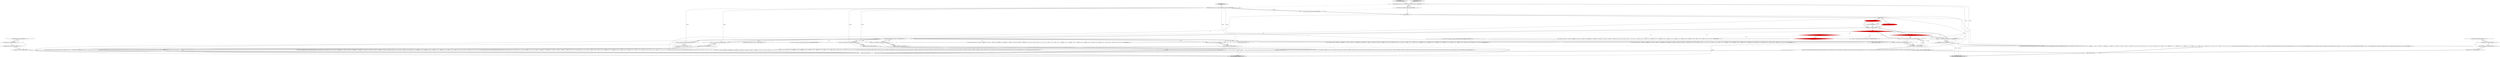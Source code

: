 digraph {
37 [style = filled, label = "_errHandler.recover(this,re)@@@195@@@['0', '0', '1']", fillcolor = white, shape = ellipse image = "AAA0AAABBB3BBB"];
34 [style = filled, label = "{setState(152)match(FOR)setState(153)match(LP)setState(154)match(ID)setState(155)match(IN)setState(156)expression(0)setState(157)match(RP)setState(158)trailer()}@@@145@@@['0', '0', '1']", fillcolor = white, shape = ellipse image = "AAA0AAABBB3BBB"];
10 [style = filled, label = "int _alt@@@7@@@['1', '1', '1']", fillcolor = white, shape = ellipse image = "AAA0AAABBB1BBB"];
1 [style = filled, label = "_localctx = new NewinitializedarrayContext(_localctx)@@@68@@@['1', '1', '0']", fillcolor = white, shape = ellipse image = "AAA0AAABBB1BBB"];
25 [style = filled, label = "arrayinitializer['0', '1', '0']", fillcolor = lightgray, shape = diamond image = "AAA0AAABBB2BBB"];
6 [style = filled, label = "enterRule(_localctx,48,RULE_arrayinitializer)@@@4@@@['1', '1', '0']", fillcolor = white, shape = ellipse image = "AAA0AAABBB1BBB"];
2 [style = filled, label = "(((_la) & ~0x3f) == 0 && ((1L << _la) & ((1L << LBRACE) | (1L << LP) | (1L << NEW) | (1L << BOOLNOT) | (1L << BWNOT) | (1L << ADD) | (1L << SUB) | (1L << INCR) | (1L << DECR))) != 0) || ((((_la - 72)) & ~0x3f) == 0 && ((1L << (_la - 72)) & ((1L << (OCTAL - 72)) | (1L << (HEX - 72)) | (1L << (INTEGER - 72)) | (1L << (DECIMAL - 72)) | (1L << (STRING - 72)) | (1L << (REGEX - 72)) | (1L << (TRUE - 72)) | (1L << (FALSE - 72)) | (1L << (NULL - 72)) | (1L << (TYPE - 72)) | (1L << (ID - 72)))) != 0)@@@83@@@['1', '1', '0']", fillcolor = white, shape = diamond image = "AAA0AAABBB1BBB"];
27 [style = filled, label = "setState(411)@@@8@@@['0', '1', '0']", fillcolor = red, shape = ellipse image = "AAA1AAABBB2BBB"];
60 [style = filled, label = "_localctx = new TryContext(_localctx)@@@162@@@['0', '0', '1']", fillcolor = white, shape = ellipse image = "AAA0AAABBB3BBB"];
51 [style = filled, label = "{setState(143)match(FOR)setState(144)match(LP)setState(145)decltype()setState(146)match(ID)setState(147)match(COLON)setState(148)expression(0)setState(149)match(RP)setState(150)trailer()}@@@124@@@['0', '0', '1']", fillcolor = white, shape = ellipse image = "AAA0AAABBB3BBB"];
15 [style = filled, label = "_localctx = new NewstandardarrayContext(_localctx)@@@11@@@['1', '1', '0']", fillcolor = white, shape = ellipse image = "AAA0AAABBB1BBB"];
21 [style = filled, label = "arrayinitializer['1', '0', '0']", fillcolor = lightgray, shape = diamond image = "AAA0AAABBB1BBB"];
30 [style = filled, label = "_localctx = new IneachContext(_localctx)@@@143@@@['0', '0', '1']", fillcolor = white, shape = ellipse image = "AAA0AAABBB3BBB"];
16 [style = filled, label = "_errHandler.recover(this,re)@@@130@@@['1', '1', '0']", fillcolor = white, shape = ellipse image = "AAA0AAABBB1BBB"];
47 [style = filled, label = "RecognitionException re@@@192@@@['0', '0', '1']", fillcolor = white, shape = diamond image = "AAA0AAABBB3BBB"];
26 [style = filled, label = "getInterpreter().adaptivePredict(_input,37,_ctx)@@@10@@@['0', '1', '0']", fillcolor = red, shape = diamond image = "AAA1AAABBB2BBB"];
0 [style = filled, label = "enterOuterAlt(_localctx,1)@@@12@@@['1', '1', '1']", fillcolor = white, shape = ellipse image = "AAA0AAABBB1BBB"];
19 [style = filled, label = "ArrayinitializerContext _localctx = new ArrayinitializerContext(_ctx,getState())@@@3@@@['1', '1', '0']", fillcolor = white, shape = ellipse image = "AAA0AAABBB1BBB"];
46 [style = filled, label = "enterOuterAlt(_localctx,2)@@@43@@@['0', '0', '1']", fillcolor = white, shape = ellipse image = "AAA0AAABBB3BBB"];
55 [style = filled, label = "return _localctx@@@200@@@['0', '0', '1']", fillcolor = lightgray, shape = ellipse image = "AAA0AAABBB3BBB"];
3 [style = filled, label = "int _la@@@5@@@['1', '1', '1']", fillcolor = white, shape = ellipse image = "AAA0AAABBB1BBB"];
8 [style = filled, label = "_errHandler.sync(this)@@@9@@@['1', '1', '1']", fillcolor = white, shape = ellipse image = "AAA0AAABBB1BBB"];
18 [style = filled, label = "_alt != 2 && _alt != org.antlr.v4.runtime.atn.ATN.INVALID_ALT_NUMBER@@@110@@@['1', '1', '0']", fillcolor = white, shape = diamond image = "AAA0AAABBB1BBB"];
24 [style = filled, label = "getInterpreter().adaptivePredict(_input,33,_ctx)@@@43@@@['0', '1', '0']", fillcolor = red, shape = diamond image = "AAA1AAABBB2BBB"];
39 [style = filled, label = "(((_la) & ~0x3f) == 0 && ((1L << _la) & ((1L << LBRACE) | (1L << LP) | (1L << NEW) | (1L << BOOLNOT) | (1L << BWNOT) | (1L << ADD) | (1L << SUB) | (1L << INCR) | (1L << DECR))) != 0) || ((((_la - 72)) & ~0x3f) == 0 && ((1L << (_la - 72)) & ((1L << (OCTAL - 72)) | (1L << (HEX - 72)) | (1L << (INTEGER - 72)) | (1L << (DECIMAL - 72)) | (1L << (STRING - 72)) | (1L << (REGEX - 72)) | (1L << (TRUE - 72)) | (1L << (FALSE - 72)) | (1L << (NULL - 72)) | (1L << (TYPE - 72)) | (1L << (ID - 72)))) != 0)@@@98@@@['0', '0', '1']", fillcolor = white, shape = diamond image = "AAA0AAABBB3BBB"];
44 [style = filled, label = "_localctx = new EachContext(_localctx)@@@122@@@['0', '0', '1']", fillcolor = white, shape = ellipse image = "AAA0AAABBB3BBB"];
43 [style = filled, label = "RstatementContext _localctx = new RstatementContext(_ctx,getState())@@@3@@@['0', '0', '1']", fillcolor = white, shape = ellipse image = "AAA0AAABBB3BBB"];
49 [style = filled, label = "enterOuterAlt(_localctx,4)@@@123@@@['0', '0', '1']", fillcolor = white, shape = ellipse image = "AAA0AAABBB3BBB"];
38 [style = filled, label = "enterOuterAlt(_localctx,3)@@@70@@@['0', '0', '1']", fillcolor = white, shape = ellipse image = "AAA0AAABBB3BBB"];
11 [style = filled, label = "getInterpreter().adaptivePredict(_input,32,_ctx)@@@43@@@['1', '0', '0']", fillcolor = red, shape = diamond image = "AAA1AAABBB1BBB"];
52 [style = filled, label = "setState(167)@@@8@@@['0', '0', '1']", fillcolor = white, shape = ellipse image = "AAA0AAABBB3BBB"];
61 [style = filled, label = "rstatement['0', '0', '1']", fillcolor = lightgray, shape = diamond image = "AAA0AAABBB3BBB"];
50 [style = filled, label = "{setState(117)match(WHILE)setState(118)match(LP)setState(119)expression(0)setState(120)match(RP)setState(123)switch (_input.LA(1)) {case LBRACK:case LBRACE:case LP:case IF:case WHILE:case DO:case FOR:case CONTINUE:case BREAK:case RETURN:case NEW:case TRY:case THROW:case BOOLNOT:case BWNOT:case ADD:case SUB:case INCR:case DECR:case OCTAL:case HEX:case INTEGER:case DECIMAL:case STRING:case REGEX:case TRUE:case FALSE:case NULL:case TYPE:case ID:{setState(121)trailer()}breakcase SEMICOLON:{setState(122)empty()}breakdefault:throw new NoViableAltException(this)}@@@44@@@['0', '0', '1']", fillcolor = white, shape = ellipse image = "AAA0AAABBB3BBB"];
42 [style = filled, label = "enterRule(_localctx,8,RULE_rstatement)@@@4@@@['0', '0', '1']", fillcolor = white, shape = ellipse image = "AAA0AAABBB3BBB"];
5 [style = filled, label = "{exitRule()}@@@132@@@['1', '1', '0']", fillcolor = white, shape = ellipse image = "AAA0AAABBB1BBB"];
13 [style = filled, label = "{setState(107)match(IF)setState(108)match(LP)setState(109)expression(0)setState(110)match(RP)setState(111)trailer()setState(115)_errHandler.sync(this)switch (getInterpreter().adaptivePredict(_input,5,_ctx)) {case 1:{setState(112)match(ELSE)setState(113)trailer()}breakcase 2:{setState(114)if (!(_input.LA(1) != ELSE)) throw new FailedPredicateException(this,\" _input.LA(1) != ELSE \")}break}@@@13@@@['1', '1', '1']", fillcolor = white, shape = ellipse image = "AAA0AAABBB1BBB"];
53 [style = filled, label = "_input.LA(1)@@@107@@@['0', '0', '1']", fillcolor = white, shape = diamond image = "AAA0AAABBB3BBB"];
35 [style = filled, label = "_localctx.exception = re@@@193@@@['0', '0', '1']", fillcolor = white, shape = ellipse image = "AAA0AAABBB3BBB"];
29 [style = filled, label = "_localctx = new IfContext(_localctx)@@@11@@@['0', '0', '1']", fillcolor = white, shape = ellipse image = "AAA0AAABBB3BBB"];
23 [style = filled, label = "_errHandler.reportError(this,re)@@@129@@@['1', '1', '0']", fillcolor = white, shape = ellipse image = "AAA0AAABBB1BBB"];
58 [style = filled, label = "getInterpreter().adaptivePredict(_input,12,_ctx)@@@10@@@['0', '0', '1']", fillcolor = white, shape = diamond image = "AAA0AAABBB3BBB"];
4 [style = filled, label = "_alt != 2 && _alt != org.antlr.v4.runtime.atn.ATN.INVALID_ALT_NUMBER@@@40@@@['1', '1', '0']", fillcolor = white, shape = diamond image = "AAA0AAABBB1BBB"];
40 [style = filled, label = "(((_la) & ~0x3f) == 0 && ((1L << _la) & ((1L << LBRACE) | (1L << LP) | (1L << NEW) | (1L << BOOLNOT) | (1L << BWNOT) | (1L << ADD) | (1L << SUB) | (1L << INCR) | (1L << DECR))) != 0) || ((((_la - 72)) & ~0x3f) == 0 && ((1L << (_la - 72)) & ((1L << (OCTAL - 72)) | (1L << (HEX - 72)) | (1L << (INTEGER - 72)) | (1L << (DECIMAL - 72)) | (1L << (STRING - 72)) | (1L << (REGEX - 72)) | (1L << (TRUE - 72)) | (1L << (FALSE - 72)) | (1L << (NULL - 72)) | (1L << (TYPE - 72)) | (1L << (ID - 72)))) != 0)@@@88@@@['0', '0', '1']", fillcolor = white, shape = diamond image = "AAA0AAABBB3BBB"];
41 [style = filled, label = "enterOuterAlt(_localctx,5)@@@144@@@['0', '0', '1']", fillcolor = white, shape = ellipse image = "AAA0AAABBB3BBB"];
59 [style = filled, label = "{exitRule()}@@@197@@@['0', '0', '1']", fillcolor = white, shape = ellipse image = "AAA0AAABBB3BBB"];
17 [style = filled, label = "getInterpreter().adaptivePredict(_input,36,_ctx)@@@10@@@['1', '0', '0']", fillcolor = red, shape = diamond image = "AAA1AAABBB1BBB"];
57 [style = filled, label = "_localctx = new ForContext(_localctx)@@@69@@@['0', '0', '1']", fillcolor = white, shape = ellipse image = "AAA0AAABBB3BBB"];
12 [style = filled, label = "RecognitionException re@@@127@@@['1', '1', '0']", fillcolor = white, shape = diamond image = "AAA0AAABBB1BBB"];
36 [style = filled, label = "(((_la) & ~0x3f) == 0 && ((1L << _la) & ((1L << LBRACE) | (1L << LP) | (1L << NEW) | (1L << BOOLNOT) | (1L << BWNOT) | (1L << ADD) | (1L << SUB) | (1L << INCR) | (1L << DECR))) != 0) || ((((_la - 72)) & ~0x3f) == 0 && ((1L << (_la - 72)) & ((1L << (OCTAL - 72)) | (1L << (HEX - 72)) | (1L << (INTEGER - 72)) | (1L << (DECIMAL - 72)) | (1L << (STRING - 72)) | (1L << (REGEX - 72)) | (1L << (TRUE - 72)) | (1L << (FALSE - 72)) | (1L << (NULL - 72)) | (1L << (TYPE - 72)) | (1L << (ID - 72)))) != 0)@@@78@@@['0', '0', '1']", fillcolor = white, shape = diamond image = "AAA0AAABBB3BBB"];
7 [style = filled, label = "setState(409)@@@8@@@['1', '0', '0']", fillcolor = red, shape = ellipse image = "AAA1AAABBB1BBB"];
31 [style = filled, label = "enterOuterAlt(_localctx,6)@@@163@@@['0', '0', '1']", fillcolor = white, shape = ellipse image = "AAA0AAABBB3BBB"];
33 [style = filled, label = "_errHandler.reportError(this,re)@@@194@@@['0', '0', '1']", fillcolor = white, shape = ellipse image = "AAA0AAABBB3BBB"];
22 [style = filled, label = "_localctx.exception = re@@@128@@@['1', '1', '0']", fillcolor = white, shape = ellipse image = "AAA0AAABBB1BBB"];
32 [style = filled, label = "_input.LA(1)@@@54@@@['0', '0', '1']", fillcolor = white, shape = diamond image = "AAA0AAABBB3BBB"];
54 [style = filled, label = "{setState(160)match(TRY)setState(161)block()setState(163)_errHandler.sync(this)_alt = 1}@@@164@@@['0', '0', '1']", fillcolor = white, shape = ellipse image = "AAA0AAABBB3BBB"];
48 [style = filled, label = "{setState(125)match(FOR)setState(126)match(LP)setState(128)_la = _input.LA(1)if ((((_la) & ~0x3f) == 0 && ((1L << _la) & ((1L << LBRACE) | (1L << LP) | (1L << NEW) | (1L << BOOLNOT) | (1L << BWNOT) | (1L << ADD) | (1L << SUB) | (1L << INCR) | (1L << DECR))) != 0) || ((((_la - 72)) & ~0x3f) == 0 && ((1L << (_la - 72)) & ((1L << (OCTAL - 72)) | (1L << (HEX - 72)) | (1L << (INTEGER - 72)) | (1L << (DECIMAL - 72)) | (1L << (STRING - 72)) | (1L << (REGEX - 72)) | (1L << (TRUE - 72)) | (1L << (FALSE - 72)) | (1L << (NULL - 72)) | (1L << (TYPE - 72)) | (1L << (ID - 72)))) != 0)) {{setState(127)initializer()}}setState(130)match(SEMICOLON)setState(132)_la = _input.LA(1)if ((((_la) & ~0x3f) == 0 && ((1L << _la) & ((1L << LBRACE) | (1L << LP) | (1L << NEW) | (1L << BOOLNOT) | (1L << BWNOT) | (1L << ADD) | (1L << SUB) | (1L << INCR) | (1L << DECR))) != 0) || ((((_la - 72)) & ~0x3f) == 0 && ((1L << (_la - 72)) & ((1L << (OCTAL - 72)) | (1L << (HEX - 72)) | (1L << (INTEGER - 72)) | (1L << (DECIMAL - 72)) | (1L << (STRING - 72)) | (1L << (REGEX - 72)) | (1L << (TRUE - 72)) | (1L << (FALSE - 72)) | (1L << (NULL - 72)) | (1L << (TYPE - 72)) | (1L << (ID - 72)))) != 0)) {{setState(131)expression(0)}}setState(134)match(SEMICOLON)setState(136)_la = _input.LA(1)if ((((_la) & ~0x3f) == 0 && ((1L << _la) & ((1L << LBRACE) | (1L << LP) | (1L << NEW) | (1L << BOOLNOT) | (1L << BWNOT) | (1L << ADD) | (1L << SUB) | (1L << INCR) | (1L << DECR))) != 0) || ((((_la - 72)) & ~0x3f) == 0 && ((1L << (_la - 72)) & ((1L << (OCTAL - 72)) | (1L << (HEX - 72)) | (1L << (INTEGER - 72)) | (1L << (DECIMAL - 72)) | (1L << (STRING - 72)) | (1L << (REGEX - 72)) | (1L << (TRUE - 72)) | (1L << (FALSE - 72)) | (1L << (NULL - 72)) | (1L << (TYPE - 72)) | (1L << (ID - 72)))) != 0)) {{setState(135)afterthought()}}setState(138)match(RP)setState(141)switch (_input.LA(1)) {case LBRACK:case LBRACE:case LP:case IF:case WHILE:case DO:case FOR:case CONTINUE:case BREAK:case RETURN:case NEW:case TRY:case THROW:case BOOLNOT:case BWNOT:case ADD:case SUB:case INCR:case DECR:case OCTAL:case HEX:case INTEGER:case DECIMAL:case STRING:case REGEX:case TRUE:case FALSE:case NULL:case TYPE:case ID:{setState(139)trailer()}breakcase SEMICOLON:{setState(140)empty()}breakdefault:throw new NoViableAltException(this)}@@@71@@@['0', '0', '1']", fillcolor = white, shape = ellipse image = "AAA0AAABBB3BBB"];
45 [style = filled, label = "getInterpreter().adaptivePredict(_input,5,_ctx)@@@26@@@['0', '0', '1']", fillcolor = white, shape = diamond image = "AAA0AAABBB3BBB"];
14 [style = filled, label = "return _localctx@@@135@@@['1', '1', '0']", fillcolor = lightgray, shape = ellipse image = "AAA0AAABBB1BBB"];
56 [style = filled, label = "_localctx = new WhileContext(_localctx)@@@42@@@['0', '0', '1']", fillcolor = white, shape = ellipse image = "AAA0AAABBB3BBB"];
20 [style = filled, label = "enterOuterAlt(_localctx,2)@@@69@@@['1', '1', '0']", fillcolor = white, shape = ellipse image = "AAA0AAABBB1BBB"];
28 [style = filled, label = "_alt != 2 && _alt != org.antlr.v4.runtime.atn.ATN.INVALID_ALT_NUMBER@@@187@@@['0', '0', '1']", fillcolor = white, shape = diamond image = "AAA0AAABBB3BBB"];
9 [style = filled, label = "{setState(389)match(NEW)setState(390)match(TYPE)setState(391)match(LBRACE)setState(392)match(RBRACE)setState(393)match(LBRACK)setState(402)_la = _input.LA(1)if ((((_la) & ~0x3f) == 0 && ((1L << _la) & ((1L << LBRACE) | (1L << LP) | (1L << NEW) | (1L << BOOLNOT) | (1L << BWNOT) | (1L << ADD) | (1L << SUB) | (1L << INCR) | (1L << DECR))) != 0) || ((((_la - 72)) & ~0x3f) == 0 && ((1L << (_la - 72)) & ((1L << (OCTAL - 72)) | (1L << (HEX - 72)) | (1L << (INTEGER - 72)) | (1L << (DECIMAL - 72)) | (1L << (STRING - 72)) | (1L << (REGEX - 72)) | (1L << (TRUE - 72)) | (1L << (FALSE - 72)) | (1L << (NULL - 72)) | (1L << (TYPE - 72)) | (1L << (ID - 72)))) != 0)) {{setState(394)expression(0)setState(399)_errHandler.sync(this)_la = _input.LA(1)while (_la == COMMA) {{{setState(395)match(COMMA)setState(396)expression(0)}}setState(401)_errHandler.sync(this)_la = _input.LA(1)}}}setState(404)match(RBRACK)setState(408)_errHandler.sync(this)_alt = getInterpreter().adaptivePredict(_input,36,_ctx)while (_alt != 2 && _alt != org.antlr.v4.runtime.atn.ATN.INVALID_ALT_NUMBER) {if (_alt == 1) {{{setState(405)postfix()}}}setState(410)_errHandler.sync(this)_alt = getInterpreter().adaptivePredict(_input,36,_ctx)}}@@@70@@@['1', '1', '0']", fillcolor = white, shape = ellipse image = "AAA0AAABBB1BBB"];
6->3 [style = bold, label=""];
52->8 [style = bold, label=""];
61->43 [style = bold, label=""];
0->13 [style = bold, label=""];
20->9 [style = bold, label=""];
43->42 [style = solid, label="_localctx"];
17->1 [style = dotted, label="true"];
58->30 [style = bold, label=""];
43->42 [style = bold, label=""];
29->0 [style = bold, label=""];
1->20 [style = bold, label=""];
49->51 [style = bold, label=""];
58->60 [style = bold, label=""];
60->55 [style = solid, label="_localctx"];
43->60 [style = solid, label="_localctx"];
58->32 [style = dotted, label="true"];
7->8 [style = bold, label=""];
47->37 [style = dotted, label="true"];
15->0 [style = solid, label="_localctx"];
10->54 [style = solid, label="_alt"];
13->59 [style = bold, label=""];
17->15 [style = dotted, label="true"];
20->38 [style = dashed, label="0"];
58->38 [style = dotted, label="true"];
15->0 [style = bold, label=""];
26->24 [style = dotted, label="true"];
1->57 [style = dashed, label="0"];
26->15 [style = bold, label=""];
25->19 [style = bold, label=""];
9->5 [style = bold, label=""];
42->3 [style = bold, label=""];
57->38 [style = bold, label=""];
10->13 [style = solid, label="_alt"];
17->2 [style = dotted, label="true"];
19->15 [style = solid, label="_localctx"];
46->50 [style = bold, label=""];
26->4 [style = dotted, label="true"];
12->22 [style = bold, label=""];
17->20 [style = dotted, label="true"];
30->41 [style = bold, label=""];
29->0 [style = solid, label="_localctx"];
21->19 [style = bold, label=""];
12->23 [style = dotted, label="true"];
44->55 [style = solid, label="_localctx"];
58->53 [style = dotted, label="true"];
26->2 [style = dotted, label="true"];
26->1 [style = bold, label=""];
60->31 [style = solid, label="_localctx"];
56->46 [style = bold, label=""];
19->1 [style = solid, label="_localctx"];
26->20 [style = dotted, label="true"];
6->42 [style = dashed, label="0"];
15->29 [style = dashed, label="0"];
44->49 [style = bold, label=""];
19->6 [style = bold, label=""];
58->60 [style = dotted, label="true"];
10->7 [style = bold, label=""];
22->23 [style = bold, label=""];
58->56 [style = bold, label=""];
56->55 [style = solid, label="_localctx"];
10->9 [style = solid, label="_alt"];
43->29 [style = solid, label="_localctx"];
8->17 [style = bold, label=""];
57->55 [style = solid, label="_localctx"];
3->10 [style = bold, label=""];
34->59 [style = bold, label=""];
12->22 [style = dotted, label="true"];
7->52 [style = dashed, label="0"];
26->1 [style = dotted, label="true"];
17->15 [style = bold, label=""];
43->56 [style = solid, label="_localctx"];
13->5 [style = bold, label=""];
60->31 [style = bold, label=""];
54->59 [style = bold, label=""];
59->55 [style = bold, label=""];
26->18 [style = dotted, label="true"];
58->40 [style = dotted, label="true"];
27->8 [style = bold, label=""];
44->49 [style = solid, label="_localctx"];
29->55 [style = solid, label="_localctx"];
43->57 [style = solid, label="_localctx"];
17->1 [style = bold, label=""];
17->18 [style = dotted, label="true"];
58->56 [style = dotted, label="true"];
17->4 [style = dotted, label="true"];
58->57 [style = bold, label=""];
30->41 [style = solid, label="_localctx"];
58->39 [style = dotted, label="true"];
1->14 [style = solid, label="_localctx"];
3->48 [style = solid, label="_la"];
38->48 [style = bold, label=""];
58->28 [style = dotted, label="true"];
58->0 [style = dotted, label="true"];
58->31 [style = dotted, label="true"];
58->46 [style = dotted, label="true"];
47->33 [style = dotted, label="true"];
3->9 [style = solid, label="_la"];
58->49 [style = dotted, label="true"];
1->20 [style = solid, label="_localctx"];
26->15 [style = dotted, label="true"];
16->5 [style = bold, label=""];
33->37 [style = bold, label=""];
41->34 [style = bold, label=""];
43->30 [style = solid, label="_localctx"];
31->54 [style = bold, label=""];
58->29 [style = dotted, label="true"];
17->11 [style = dotted, label="true"];
58->41 [style = dotted, label="true"];
48->59 [style = bold, label=""];
56->46 [style = solid, label="_localctx"];
23->16 [style = bold, label=""];
17->0 [style = dotted, label="true"];
57->38 [style = solid, label="_localctx"];
58->30 [style = dotted, label="true"];
17->58 [style = dashed, label="0"];
8->58 [style = bold, label=""];
10->27 [style = bold, label=""];
58->57 [style = dotted, label="true"];
58->36 [style = dotted, label="true"];
35->33 [style = bold, label=""];
8->26 [style = bold, label=""];
5->14 [style = bold, label=""];
47->35 [style = bold, label=""];
10->52 [style = bold, label=""];
58->44 [style = bold, label=""];
51->59 [style = bold, label=""];
7->27 [style = dashed, label="0"];
43->44 [style = solid, label="_localctx"];
58->44 [style = dotted, label="true"];
58->29 [style = bold, label=""];
12->16 [style = dotted, label="true"];
47->35 [style = dotted, label="true"];
19->43 [style = dashed, label="0"];
37->59 [style = bold, label=""];
11->24 [style = dashed, label="0"];
58->45 [style = dotted, label="true"];
17->26 [style = dashed, label="0"];
19->6 [style = solid, label="_localctx"];
15->14 [style = solid, label="_localctx"];
30->55 [style = solid, label="_localctx"];
26->0 [style = dotted, label="true"];
50->59 [style = bold, label=""];
}
